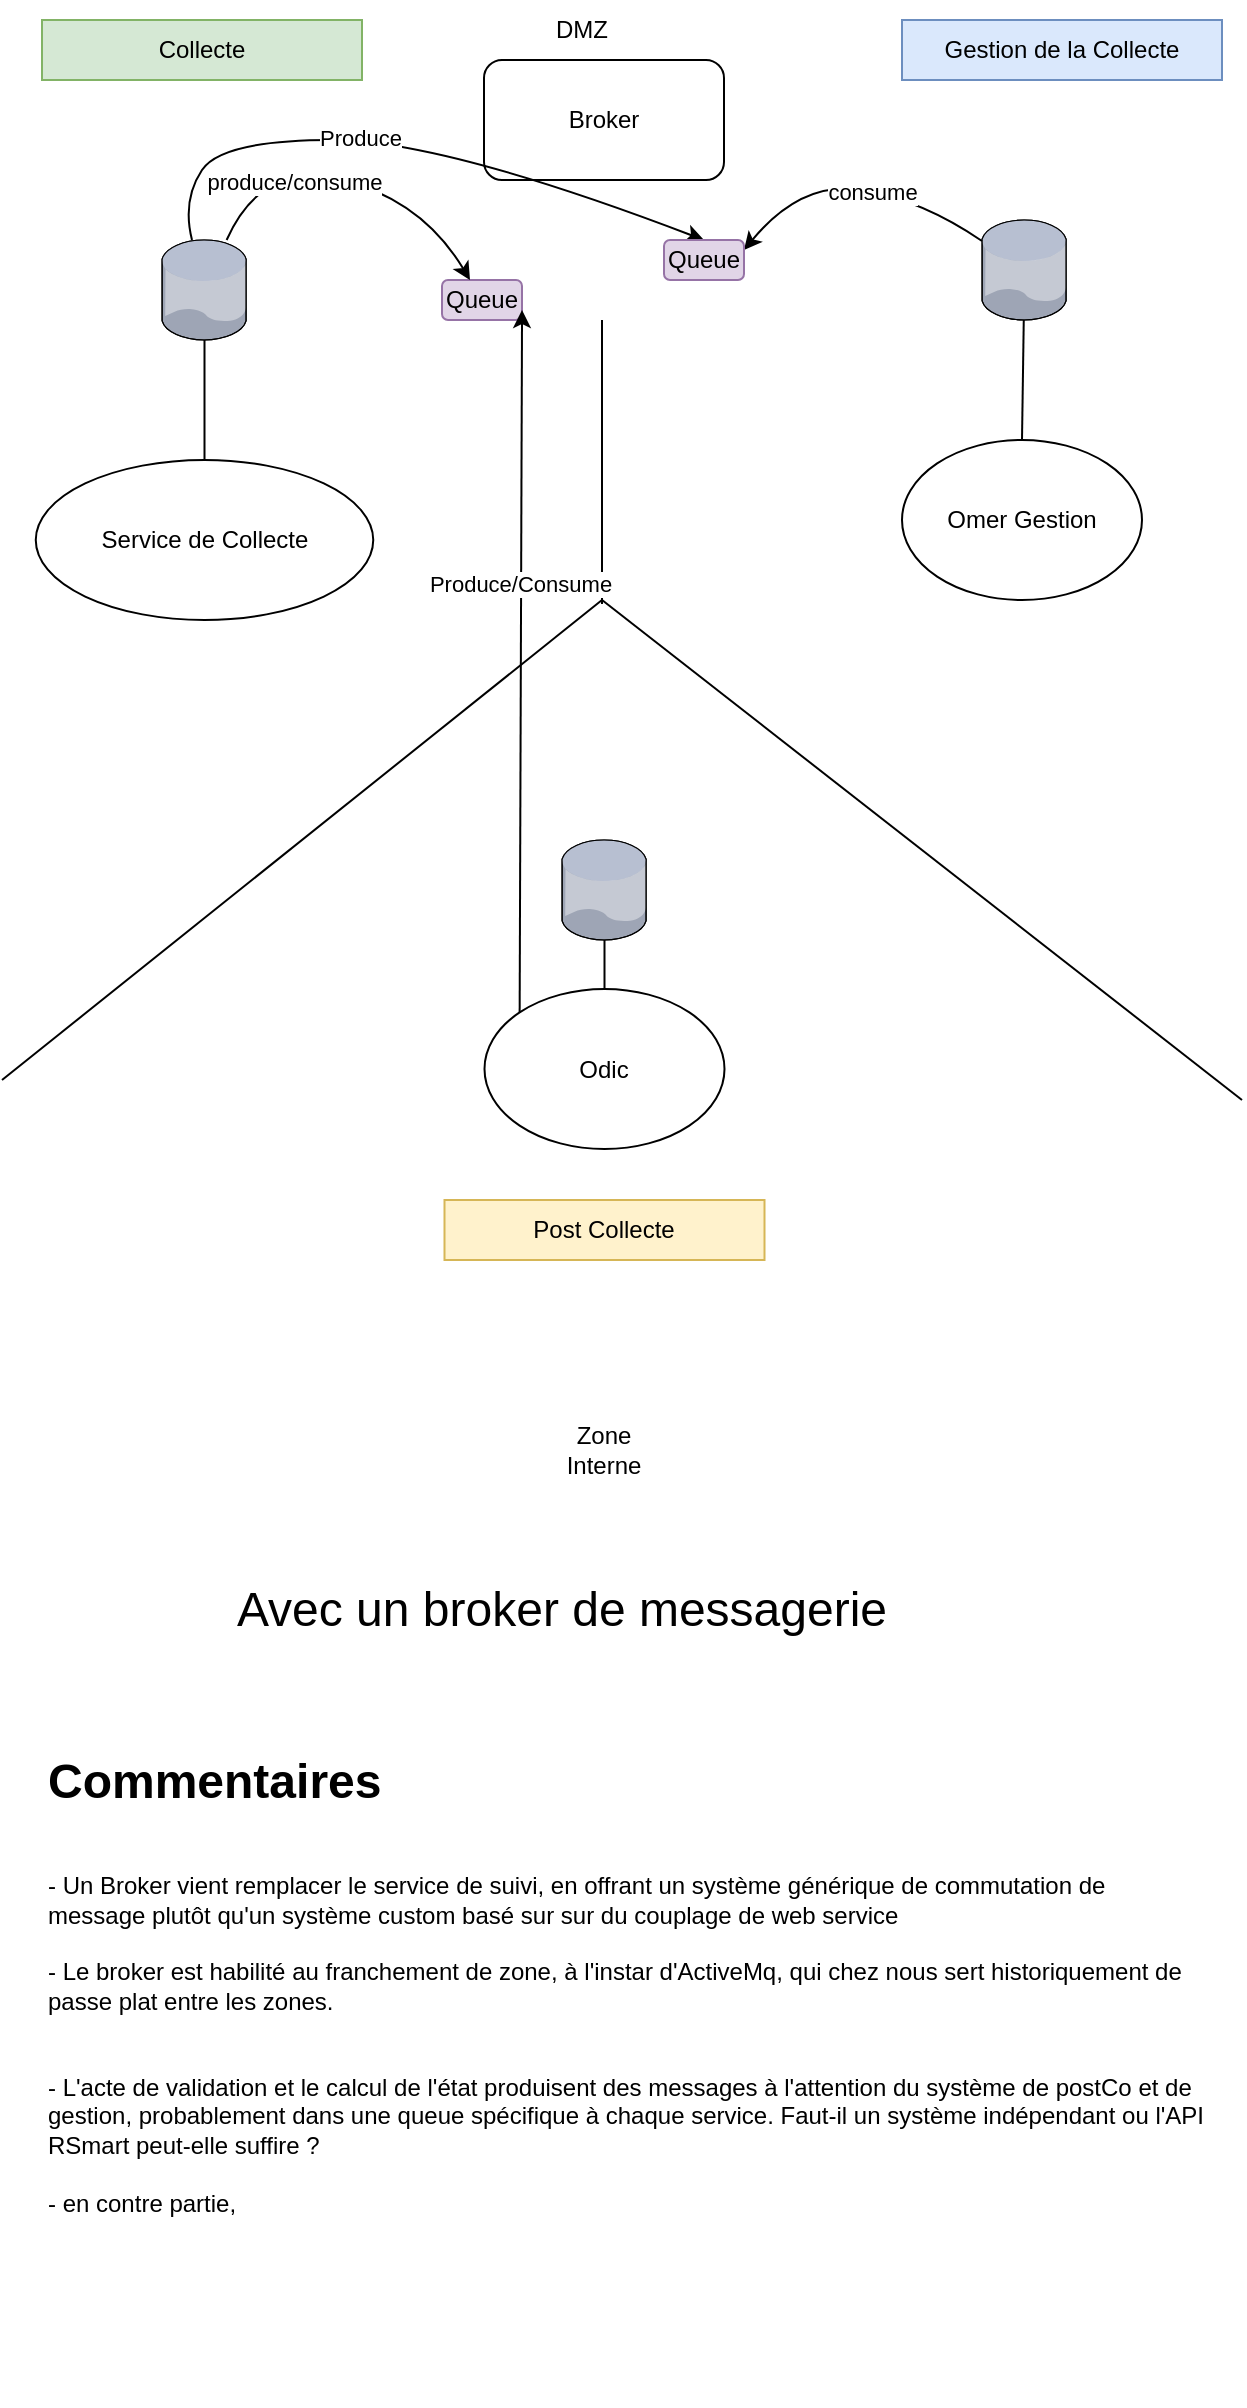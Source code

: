 <mxfile version="24.0.7" type="github">
  <diagram name="Page-1" id="IYuXv-Pi5cnl-ZU0ZB3P">
    <mxGraphModel dx="1434" dy="750" grid="1" gridSize="10" guides="1" tooltips="1" connect="1" arrows="1" fold="1" page="1" pageScale="1" pageWidth="827" pageHeight="1169" math="0" shadow="0">
      <root>
        <mxCell id="0" />
        <mxCell id="1" parent="0" />
        <mxCell id="sqhxOelxg33xezJtGO6u-1" value="" style="endArrow=none;html=1;rounded=0;" parent="1" edge="1">
          <mxGeometry width="50" height="50" relative="1" as="geometry">
            <mxPoint x="390" y="312" as="sourcePoint" />
            <mxPoint x="390" y="170" as="targetPoint" />
          </mxGeometry>
        </mxCell>
        <mxCell id="sqhxOelxg33xezJtGO6u-2" value="" style="endArrow=none;html=1;rounded=0;" parent="1" edge="1">
          <mxGeometry width="50" height="50" relative="1" as="geometry">
            <mxPoint x="90" y="550" as="sourcePoint" />
            <mxPoint x="390" y="310" as="targetPoint" />
          </mxGeometry>
        </mxCell>
        <mxCell id="sqhxOelxg33xezJtGO6u-3" value="" style="endArrow=none;html=1;rounded=0;" parent="1" edge="1">
          <mxGeometry width="50" height="50" relative="1" as="geometry">
            <mxPoint x="710" y="560" as="sourcePoint" />
            <mxPoint x="390" y="310" as="targetPoint" />
          </mxGeometry>
        </mxCell>
        <mxCell id="sqhxOelxg33xezJtGO6u-4" value="" style="verticalLabelPosition=bottom;sketch=0;aspect=fixed;html=1;verticalAlign=top;strokeColor=none;align=center;outlineConnect=0;shape=mxgraph.citrix.database;" parent="1" vertex="1">
          <mxGeometry x="580" y="120" width="42.5" height="50" as="geometry" />
        </mxCell>
        <mxCell id="sqhxOelxg33xezJtGO6u-5" value="" style="verticalLabelPosition=bottom;sketch=0;aspect=fixed;html=1;verticalAlign=top;strokeColor=none;align=center;outlineConnect=0;shape=mxgraph.citrix.database;" parent="1" vertex="1">
          <mxGeometry x="170" y="130" width="42.5" height="50" as="geometry" />
        </mxCell>
        <mxCell id="sqhxOelxg33xezJtGO6u-6" value="" style="verticalLabelPosition=bottom;sketch=0;aspect=fixed;html=1;verticalAlign=top;strokeColor=none;align=center;outlineConnect=0;shape=mxgraph.citrix.database;" parent="1" vertex="1">
          <mxGeometry x="370" y="430" width="42.5" height="50" as="geometry" />
        </mxCell>
        <mxCell id="sqhxOelxg33xezJtGO6u-7" value="Gestion de la Collecte" style="text;html=1;align=center;verticalAlign=middle;whiteSpace=wrap;rounded=0;fillColor=#dae8fc;strokeColor=#6c8ebf;" parent="1" vertex="1">
          <mxGeometry x="540" y="20" width="160" height="30" as="geometry" />
        </mxCell>
        <mxCell id="sqhxOelxg33xezJtGO6u-8" value="Collecte" style="text;html=1;align=center;verticalAlign=middle;whiteSpace=wrap;rounded=0;fillColor=#d5e8d4;strokeColor=#82b366;" parent="1" vertex="1">
          <mxGeometry x="110" y="20" width="160" height="30" as="geometry" />
        </mxCell>
        <mxCell id="sqhxOelxg33xezJtGO6u-9" value="Post Collecte" style="text;html=1;align=center;verticalAlign=middle;whiteSpace=wrap;rounded=0;fillColor=#fff2cc;strokeColor=#d6b656;" parent="1" vertex="1">
          <mxGeometry x="311.25" y="610" width="160" height="30" as="geometry" />
        </mxCell>
        <mxCell id="sqhxOelxg33xezJtGO6u-10" value="Service de Collecte" style="ellipse;whiteSpace=wrap;html=1;" parent="1" vertex="1">
          <mxGeometry x="106.88" y="240" width="168.75" height="80" as="geometry" />
        </mxCell>
        <mxCell id="sqhxOelxg33xezJtGO6u-11" value="Omer Gestion" style="ellipse;whiteSpace=wrap;html=1;" parent="1" vertex="1">
          <mxGeometry x="540" y="230" width="120" height="80" as="geometry" />
        </mxCell>
        <mxCell id="sqhxOelxg33xezJtGO6u-12" value="Odic" style="ellipse;whiteSpace=wrap;html=1;" parent="1" vertex="1">
          <mxGeometry x="331.25" y="504.5" width="120" height="80" as="geometry" />
        </mxCell>
        <mxCell id="sqhxOelxg33xezJtGO6u-13" value="" style="endArrow=none;html=1;rounded=0;" parent="1" source="sqhxOelxg33xezJtGO6u-12" target="sqhxOelxg33xezJtGO6u-6" edge="1">
          <mxGeometry width="50" height="50" relative="1" as="geometry">
            <mxPoint x="230" y="540" as="sourcePoint" />
            <mxPoint x="280" y="490" as="targetPoint" />
          </mxGeometry>
        </mxCell>
        <mxCell id="sqhxOelxg33xezJtGO6u-14" value="" style="endArrow=none;html=1;rounded=0;exitX=0.5;exitY=0;exitDx=0;exitDy=0;" parent="1" source="sqhxOelxg33xezJtGO6u-10" target="sqhxOelxg33xezJtGO6u-5" edge="1">
          <mxGeometry width="50" height="50" relative="1" as="geometry">
            <mxPoint x="260" y="210" as="sourcePoint" />
            <mxPoint x="310" y="160" as="targetPoint" />
          </mxGeometry>
        </mxCell>
        <mxCell id="sqhxOelxg33xezJtGO6u-15" value="" style="endArrow=none;html=1;rounded=0;exitX=0.5;exitY=0;exitDx=0;exitDy=0;" parent="1" source="sqhxOelxg33xezJtGO6u-11" target="sqhxOelxg33xezJtGO6u-4" edge="1">
          <mxGeometry width="50" height="50" relative="1" as="geometry">
            <mxPoint x="490" y="240" as="sourcePoint" />
            <mxPoint x="540" y="190" as="targetPoint" />
          </mxGeometry>
        </mxCell>
        <mxCell id="sqhxOelxg33xezJtGO6u-20" value="DMZ" style="text;html=1;align=center;verticalAlign=middle;whiteSpace=wrap;rounded=0;" parent="1" vertex="1">
          <mxGeometry x="350" y="10" width="60" height="30" as="geometry" />
        </mxCell>
        <mxCell id="sqhxOelxg33xezJtGO6u-21" value="Zone Interne" style="text;html=1;align=center;verticalAlign=middle;whiteSpace=wrap;rounded=0;" parent="1" vertex="1">
          <mxGeometry x="361" y="720" width="60" height="30" as="geometry" />
        </mxCell>
        <mxCell id="sqhxOelxg33xezJtGO6u-22" value="&lt;h1 style=&quot;margin-top: 0px;&quot;&gt;Commentaires&lt;/h1&gt;&lt;div&gt;&lt;br&gt;&lt;/div&gt;&lt;div&gt;- Un Broker vient remplacer le service de suivi, en offrant un système générique de commutation de message plutôt qu&#39;un système custom basé sur sur du couplage de web service&lt;/div&gt;&lt;div&gt;&lt;br&gt;&lt;/div&gt;&lt;div&gt;- Le broker est habilité au franchement de zone, à l&#39;instar d&#39;ActiveMq, qui chez nous sert historiquement de passe plat entre les zones.&lt;/div&gt;&lt;div&gt;&lt;br&gt;&lt;/div&gt;&lt;div&gt;&lt;br&gt;&lt;/div&gt;&lt;div&gt;- L&#39;acte de validation et le calcul de l&#39;état produisent des messages à l&#39;attention du système de postCo et de gestion, probablement dans une queue spécifique à chaque service. Faut-il un système indépendant ou l&#39;API RSmart peut-elle suffire ?&lt;/div&gt;&lt;div&gt;&lt;br&gt;&lt;/div&gt;&lt;div&gt;- en contre partie,&amp;nbsp;&lt;/div&gt;&lt;div&gt;&lt;br&gt;&lt;/div&gt;&lt;div&gt;&lt;br&gt;&lt;/div&gt;" style="text;html=1;whiteSpace=wrap;overflow=hidden;rounded=0;" parent="1" vertex="1">
          <mxGeometry x="111" y="880" width="580" height="330" as="geometry" />
        </mxCell>
        <mxCell id="ho40uTTrcRCy7FI-jGrB-1" value="Broker" style="rounded=1;whiteSpace=wrap;html=1;" vertex="1" parent="1">
          <mxGeometry x="331" y="40" width="120" height="60" as="geometry" />
        </mxCell>
        <mxCell id="ho40uTTrcRCy7FI-jGrB-2" value="Avec un broker de messagerie" style="text;html=1;align=center;verticalAlign=middle;whiteSpace=wrap;rounded=0;fontSize=24;" vertex="1" parent="1">
          <mxGeometry x="180" y="800" width="380" height="30" as="geometry" />
        </mxCell>
        <mxCell id="ho40uTTrcRCy7FI-jGrB-4" value="Queue" style="rounded=1;whiteSpace=wrap;html=1;fillColor=#e1d5e7;strokeColor=#9673a6;" vertex="1" parent="1">
          <mxGeometry x="310" y="150" width="40" height="20" as="geometry" />
        </mxCell>
        <mxCell id="ho40uTTrcRCy7FI-jGrB-6" value="" style="curved=1;endArrow=classic;html=1;rounded=0;entryX=1;entryY=0.75;entryDx=0;entryDy=0;exitX=0;exitY=0;exitDx=0;exitDy=0;" edge="1" parent="1" source="sqhxOelxg33xezJtGO6u-12" target="ho40uTTrcRCy7FI-jGrB-4">
          <mxGeometry width="50" height="50" relative="1" as="geometry">
            <mxPoint x="379.999" y="530" as="sourcePoint" />
            <mxPoint x="440" y="210" as="targetPoint" />
            <Array as="points">
              <mxPoint x="350" y="380" />
            </Array>
          </mxGeometry>
        </mxCell>
        <mxCell id="ho40uTTrcRCy7FI-jGrB-21" value="Produce/Consume" style="edgeLabel;html=1;align=center;verticalAlign=middle;resizable=0;points=[];" vertex="1" connectable="0" parent="ho40uTTrcRCy7FI-jGrB-6">
          <mxGeometry x="0.22" y="1" relative="1" as="geometry">
            <mxPoint as="offset" />
          </mxGeometry>
        </mxCell>
        <mxCell id="ho40uTTrcRCy7FI-jGrB-9" value="" style="curved=1;endArrow=classic;html=1;rounded=0;entryX=0.5;entryY=0;entryDx=0;entryDy=0;" edge="1" parent="1" source="sqhxOelxg33xezJtGO6u-5" target="ho40uTTrcRCy7FI-jGrB-16">
          <mxGeometry width="50" height="50" relative="1" as="geometry">
            <mxPoint x="192" y="140" as="sourcePoint" />
            <mxPoint x="280" y="80" as="targetPoint" />
            <Array as="points">
              <mxPoint x="180" y="110" />
              <mxPoint x="200" y="80" />
              <mxPoint x="310" y="80" />
            </Array>
          </mxGeometry>
        </mxCell>
        <mxCell id="ho40uTTrcRCy7FI-jGrB-18" value="Produce" style="edgeLabel;html=1;align=center;verticalAlign=middle;resizable=0;points=[];" vertex="1" connectable="0" parent="ho40uTTrcRCy7FI-jGrB-9">
          <mxGeometry x="-0.181" y="1" relative="1" as="geometry">
            <mxPoint as="offset" />
          </mxGeometry>
        </mxCell>
        <mxCell id="ho40uTTrcRCy7FI-jGrB-12" value="" style="curved=1;endArrow=classic;html=1;rounded=0;entryX=1;entryY=0.25;entryDx=0;entryDy=0;" edge="1" parent="1" source="sqhxOelxg33xezJtGO6u-4" target="ho40uTTrcRCy7FI-jGrB-16">
          <mxGeometry width="50" height="50" relative="1" as="geometry">
            <mxPoint x="540" y="170" as="sourcePoint" />
            <mxPoint x="510" y="150" as="targetPoint" />
            <Array as="points">
              <mxPoint x="550" y="110" />
              <mxPoint x="490" y="100" />
            </Array>
          </mxGeometry>
        </mxCell>
        <mxCell id="ho40uTTrcRCy7FI-jGrB-19" value="consume" style="edgeLabel;html=1;align=center;verticalAlign=middle;resizable=0;points=[];" vertex="1" connectable="0" parent="ho40uTTrcRCy7FI-jGrB-12">
          <mxGeometry x="-0.136" relative="1" as="geometry">
            <mxPoint as="offset" />
          </mxGeometry>
        </mxCell>
        <mxCell id="ho40uTTrcRCy7FI-jGrB-16" value="Queue" style="rounded=1;whiteSpace=wrap;html=1;fillColor=#e1d5e7;strokeColor=#9673a6;" vertex="1" parent="1">
          <mxGeometry x="421" y="130" width="40" height="20" as="geometry" />
        </mxCell>
        <mxCell id="ho40uTTrcRCy7FI-jGrB-17" value="" style="curved=1;endArrow=classic;html=1;rounded=0;" edge="1" parent="1" source="sqhxOelxg33xezJtGO6u-5" target="ho40uTTrcRCy7FI-jGrB-4">
          <mxGeometry width="50" height="50" relative="1" as="geometry">
            <mxPoint x="390" y="310" as="sourcePoint" />
            <mxPoint x="400" y="140" as="targetPoint" />
            <Array as="points">
              <mxPoint x="220" y="90" />
              <mxPoint x="300" y="110" />
            </Array>
          </mxGeometry>
        </mxCell>
        <mxCell id="ho40uTTrcRCy7FI-jGrB-20" value="produce/consume" style="edgeLabel;html=1;align=center;verticalAlign=middle;resizable=0;points=[];" vertex="1" connectable="0" parent="ho40uTTrcRCy7FI-jGrB-17">
          <mxGeometry x="-0.283" y="-7" relative="1" as="geometry">
            <mxPoint as="offset" />
          </mxGeometry>
        </mxCell>
      </root>
    </mxGraphModel>
  </diagram>
</mxfile>
